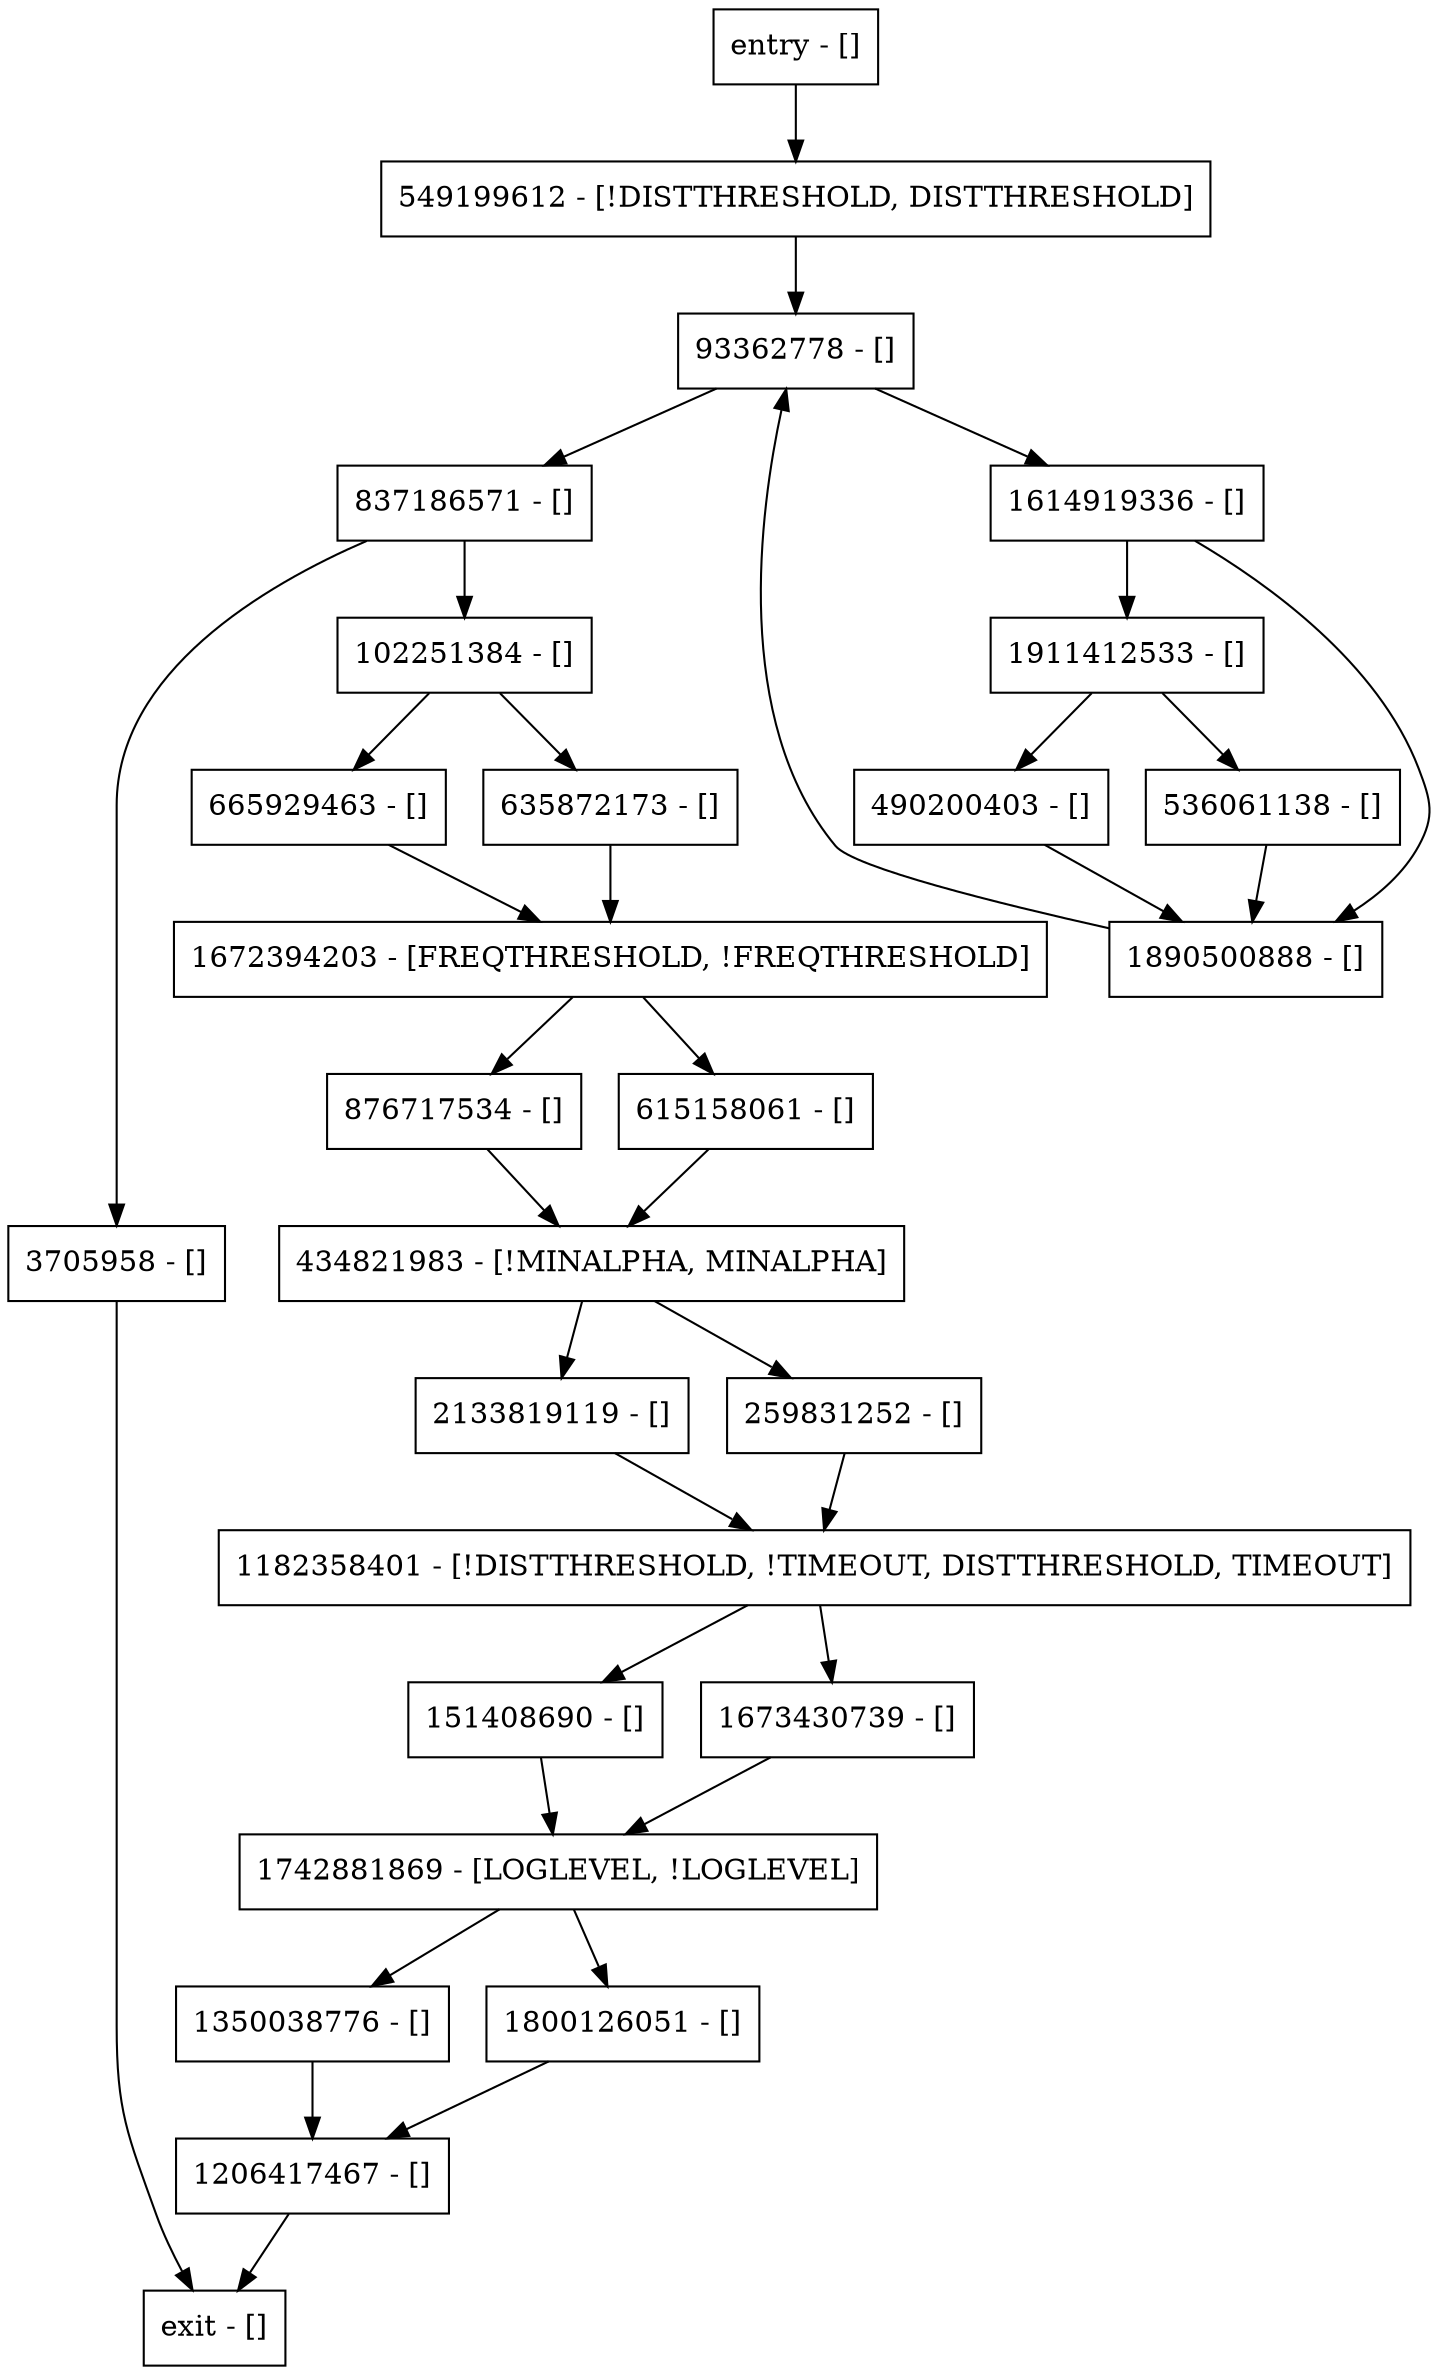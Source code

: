 digraph main {
node [shape=record];
102251384 [label="102251384 - []"];
837186571 [label="837186571 - []"];
490200403 [label="490200403 - []"];
635872173 [label="635872173 - []"];
1911412533 [label="1911412533 - []"];
1182358401 [label="1182358401 - [!DISTTHRESHOLD, !TIMEOUT, DISTTHRESHOLD, TIMEOUT]"];
1350038776 [label="1350038776 - []"];
151408690 [label="151408690 - []"];
665929463 [label="665929463 - []"];
434821983 [label="434821983 - [!MINALPHA, MINALPHA]"];
2133819119 [label="2133819119 - []"];
876717534 [label="876717534 - []"];
1890500888 [label="1890500888 - []"];
615158061 [label="615158061 - []"];
549199612 [label="549199612 - [!DISTTHRESHOLD, DISTTHRESHOLD]"];
3705958 [label="3705958 - []"];
1614919336 [label="1614919336 - []"];
1673430739 [label="1673430739 - []"];
entry [label="entry - []"];
exit [label="exit - []"];
536061138 [label="536061138 - []"];
93362778 [label="93362778 - []"];
259831252 [label="259831252 - []"];
1742881869 [label="1742881869 - [LOGLEVEL, !LOGLEVEL]"];
1672394203 [label="1672394203 - [FREQTHRESHOLD, !FREQTHRESHOLD]"];
1800126051 [label="1800126051 - []"];
1206417467 [label="1206417467 - []"];
entry;
exit;
102251384 -> 635872173;
102251384 -> 665929463;
837186571 -> 3705958;
837186571 -> 102251384;
490200403 -> 1890500888;
635872173 -> 1672394203;
1911412533 -> 490200403;
1911412533 -> 536061138;
1182358401 -> 1673430739;
1182358401 -> 151408690;
1350038776 -> 1206417467;
151408690 -> 1742881869;
665929463 -> 1672394203;
434821983 -> 259831252;
434821983 -> 2133819119;
2133819119 -> 1182358401;
876717534 -> 434821983;
1890500888 -> 93362778;
615158061 -> 434821983;
549199612 -> 93362778;
3705958 -> exit;
1614919336 -> 1890500888;
1614919336 -> 1911412533;
1673430739 -> 1742881869;
entry -> 549199612;
536061138 -> 1890500888;
93362778 -> 1614919336;
93362778 -> 837186571;
259831252 -> 1182358401;
1742881869 -> 1350038776;
1742881869 -> 1800126051;
1672394203 -> 876717534;
1672394203 -> 615158061;
1800126051 -> 1206417467;
1206417467 -> exit;
}
